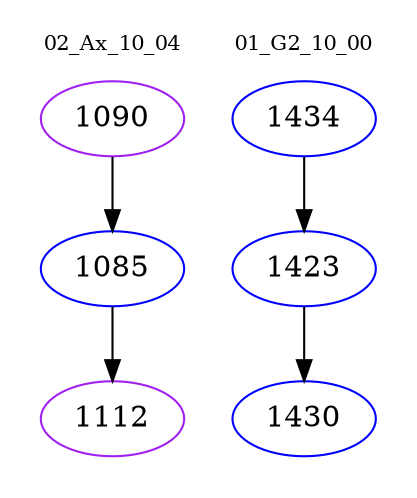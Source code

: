 digraph{
subgraph cluster_0 {
color = white
label = "02_Ax_10_04";
fontsize=10;
T0_1090 [label="1090", color="purple"]
T0_1090 -> T0_1085 [color="black"]
T0_1085 [label="1085", color="blue"]
T0_1085 -> T0_1112 [color="black"]
T0_1112 [label="1112", color="purple"]
}
subgraph cluster_1 {
color = white
label = "01_G2_10_00";
fontsize=10;
T1_1434 [label="1434", color="blue"]
T1_1434 -> T1_1423 [color="black"]
T1_1423 [label="1423", color="blue"]
T1_1423 -> T1_1430 [color="black"]
T1_1430 [label="1430", color="blue"]
}
}
